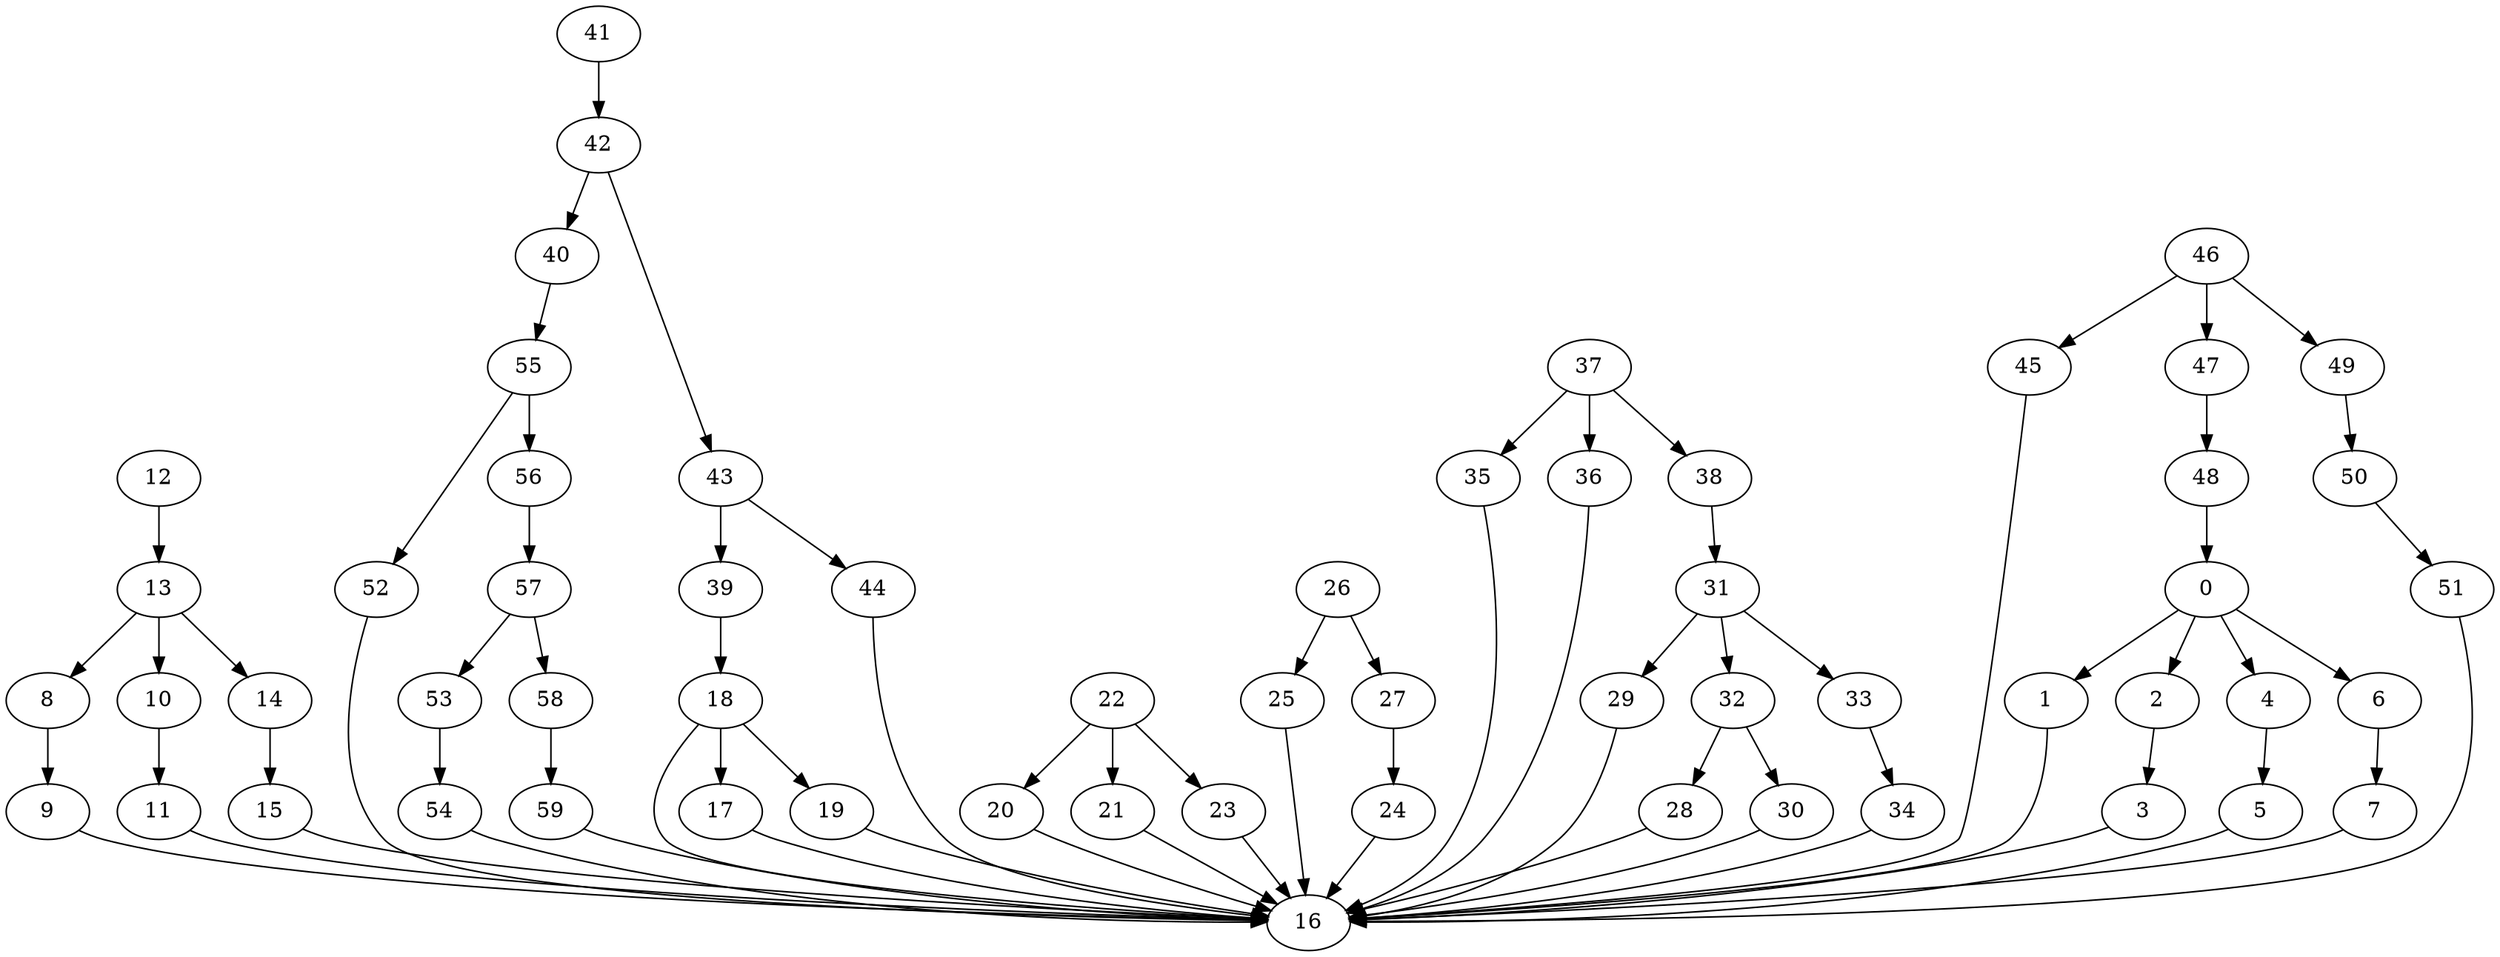 strict digraph  {
0 [exec=60];
1 [exec=147];
2 [exec=93];
3 [exec=165];
4 [exec=158];
5 [exec=90];
6 [exec=93];
7 [exec=110];
8 [exec=76];
9 [exec=124];
10 [exec=102];
11 [exec=107];
12 [exec=157];
13 [exec=72];
14 [exec=118];
15 [exec=103];
16 [exec=155];
17 [exec=64];
18 [exec=146];
19 [exec=175];
20 [exec=101];
21 [exec=134];
22 [exec=52];
23 [exec=71];
24 [exec=110];
25 [exec=91];
26 [exec=179];
27 [exec=61];
28 [exec=165];
29 [exec=103];
30 [exec=152];
31 [exec=100];
32 [exec=197];
33 [exec=54];
34 [exec=147];
35 [exec=193];
36 [exec=159];
37 [exec=177];
38 [exec=138];
39 [exec=152];
40 [exec=180];
41 [exec=145];
42 [exec=193];
43 [exec=144];
44 [exec=85];
45 [exec=94];
46 [exec=117];
47 [exec=92];
48 [exec=80];
49 [exec=87];
50 [exec=53];
51 [exec=62];
52 [exec=53];
53 [exec=140];
54 [exec=122];
55 [exec=86];
56 [exec=173];
57 [exec=193];
58 [exec=121];
59 [exec=85];
0 -> 1  [comm=6];
0 -> 2  [comm=10];
0 -> 4  [comm=7];
0 -> 6  [comm=7];
1 -> 16  [comm=5];
2 -> 3  [comm=16];
3 -> 16  [comm=20];
4 -> 5  [comm=20];
5 -> 16  [comm=5];
6 -> 7  [comm=7];
7 -> 16  [comm=15];
8 -> 9  [comm=7];
9 -> 16  [comm=15];
10 -> 11  [comm=5];
11 -> 16  [comm=19];
12 -> 13  [comm=19];
13 -> 14  [comm=9];
13 -> 8  [comm=17];
13 -> 10  [comm=20];
14 -> 15  [comm=9];
15 -> 16  [comm=8];
17 -> 16  [comm=16];
18 -> 19  [comm=12];
18 -> 16  [comm=19];
18 -> 17  [comm=9];
19 -> 16  [comm=11];
20 -> 16  [comm=12];
21 -> 16  [comm=8];
22 -> 23  [comm=8];
22 -> 20  [comm=6];
22 -> 21  [comm=8];
23 -> 16  [comm=7];
24 -> 16  [comm=7];
25 -> 16  [comm=16];
26 -> 27  [comm=8];
26 -> 25  [comm=5];
27 -> 24  [comm=19];
28 -> 16  [comm=11];
29 -> 16  [comm=16];
30 -> 16  [comm=7];
31 -> 32  [comm=12];
31 -> 29  [comm=5];
31 -> 33  [comm=13];
32 -> 28  [comm=11];
32 -> 30  [comm=5];
33 -> 34  [comm=19];
34 -> 16  [comm=13];
35 -> 16  [comm=5];
36 -> 16  [comm=8];
37 -> 38  [comm=18];
37 -> 35  [comm=6];
37 -> 36  [comm=13];
38 -> 31  [comm=20];
39 -> 18  [comm=15];
40 -> 55  [comm=12];
41 -> 42  [comm=6];
42 -> 43  [comm=13];
42 -> 40  [comm=9];
43 -> 44  [comm=14];
43 -> 39  [comm=6];
44 -> 16  [comm=10];
45 -> 16  [comm=16];
46 -> 47  [comm=17];
46 -> 45  [comm=5];
46 -> 49  [comm=14];
47 -> 48  [comm=8];
48 -> 0  [comm=5];
49 -> 50  [comm=15];
50 -> 51  [comm=19];
51 -> 16  [comm=12];
52 -> 16  [comm=18];
53 -> 54  [comm=15];
54 -> 16  [comm=20];
55 -> 56  [comm=16];
55 -> 52  [comm=17];
56 -> 57  [comm=18];
57 -> 53  [comm=11];
57 -> 58  [comm=7];
58 -> 59  [comm=13];
59 -> 16  [comm=14];
}
